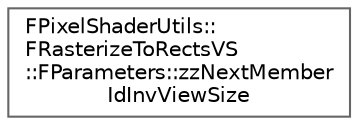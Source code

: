 digraph "Graphical Class Hierarchy"
{
 // INTERACTIVE_SVG=YES
 // LATEX_PDF_SIZE
  bgcolor="transparent";
  edge [fontname=Helvetica,fontsize=10,labelfontname=Helvetica,labelfontsize=10];
  node [fontname=Helvetica,fontsize=10,shape=box,height=0.2,width=0.4];
  rankdir="LR";
  Node0 [id="Node000000",label="FPixelShaderUtils::\lFRasterizeToRectsVS\l::FParameters::zzNextMember\lIdInvViewSize",height=0.2,width=0.4,color="grey40", fillcolor="white", style="filled",URL="$d2/d28/structFPixelShaderUtils_1_1FRasterizeToRectsVS_1_1FParameters_1_1zzNextMemberIdInvViewSize.html",tooltip=" "];
}
